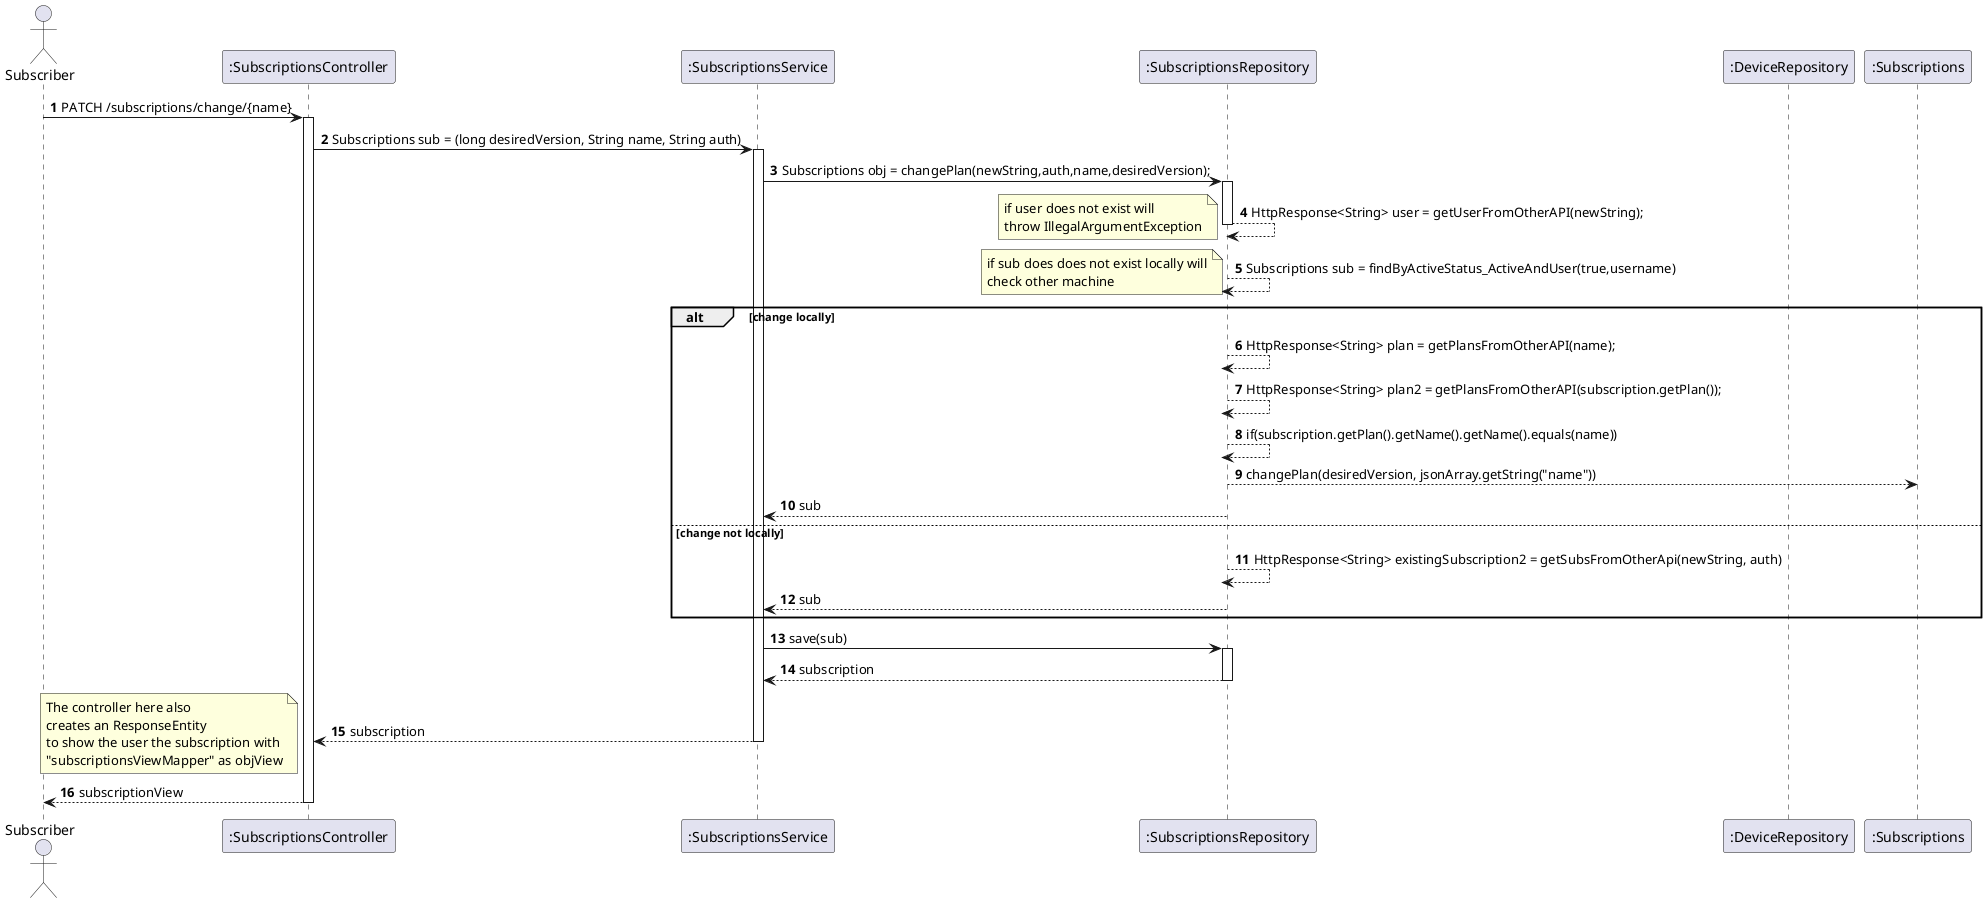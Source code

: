 @startuml
'https://plantuml.com/sequence-diagram
autoactivate on
autonumber


actor "Subscriber" as Ac
participant ":SubscriptionsController" as Ctrl
participant ":SubscriptionsService" as Serv

participant ":SubscriptionsRepository" as SubRepo
participant ":DeviceRepository" as DevRepo
participant ":Subscriptions" as Sub


Ac -> Ctrl : PATCH /subscriptions/change/{name}
Ctrl -> Serv : Subscriptions sub = (long desiredVersion, String name, String auth)
Serv -> SubRepo : Subscriptions obj = changePlan(newString,auth,name,desiredVersion);


SubRepo --> SubRepo: HttpResponse<String> user = getUserFromOtherAPI(newString);
note left
if user does not exist will
throw IllegalArgumentException
end note
SubRepo --> SubRepo: Subscriptions sub = findByActiveStatus_ActiveAndUser(true,username)
note left
if sub does does not exist locally will
check other machine
end note
alt change locally
SubRepo --> SubRepo: HttpResponse<String> plan = getPlansFromOtherAPI(name);
SubRepo --> SubRepo: HttpResponse<String> plan2 = getPlansFromOtherAPI(subscription.getPlan());
SubRepo --> SubRepo : if(subscription.getPlan().getName().getName().equals(name))
SubRepo --> Sub:changePlan(desiredVersion, jsonArray.getString("name"))
SubRepo --> Serv :sub
else change not locally
SubRepo --> SubRepo: HttpResponse<String> existingSubscription2 = getSubsFromOtherApi(newString, auth)
SubRepo --> Serv :sub
end alt
deactivate Sub

Serv -> SubRepo: save(sub)
SubRepo --> Serv: subscription
Serv --> Ctrl: subscription


note left
 The controller here also
 creates an ResponseEntity
 to show the user the subscription with
 "subscriptionsViewMapper" as objView
end note
Ac <-- Ctrl : subscriptionView

@enduml

